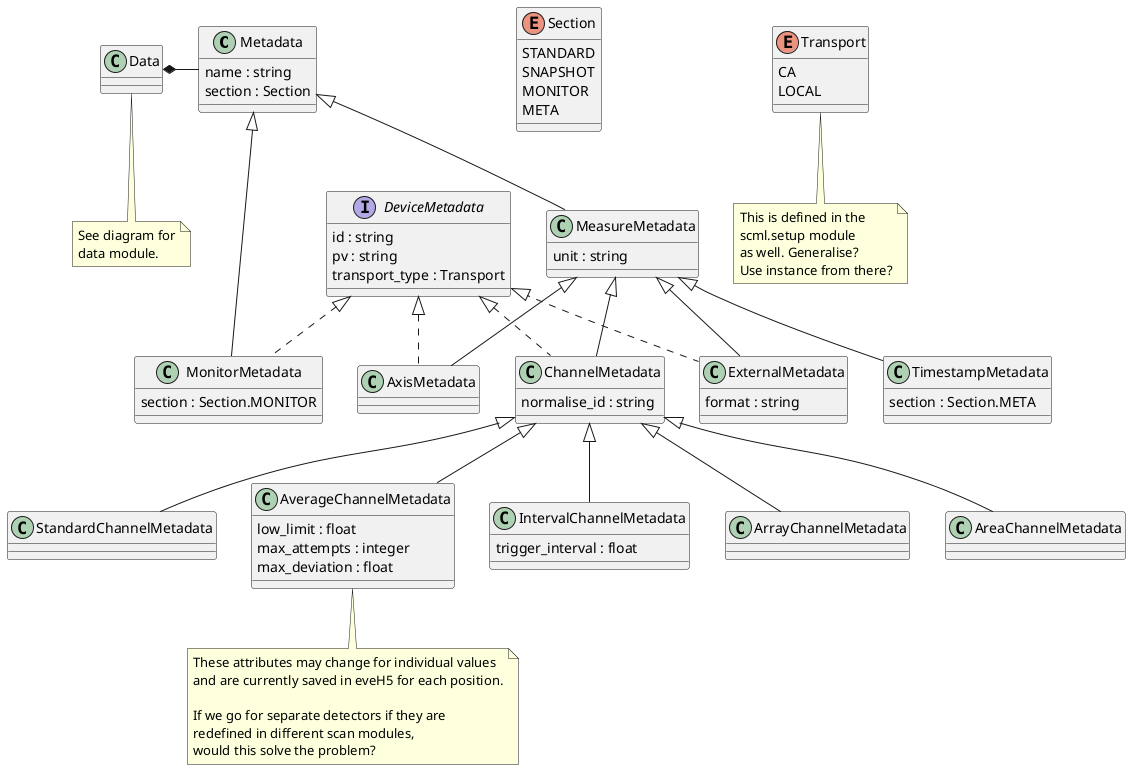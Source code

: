 @startuml

class Metadata {
    name : string
    section : Section
}

class Data {
}
note bottom: See diagram for\ndata module.

enum Section {
    STANDARD
    SNAPSHOT
    MONITOR
    META
}

enum Transport {
    CA
    LOCAL
}
note bottom: This is defined in the\nscml.setup module\nas well. Generalise?\nUse instance from there?

interface DeviceMetadata {
    id : string
    pv : string
    transport_type : Transport
}

class MeasureMetadata extends Metadata {
    unit : string
}

class MonitorMetadata extends Metadata implements DeviceMetadata {
    section : Section.MONITOR
}

class AxisMetadata extends MeasureMetadata implements DeviceMetadata  {
}

class ChannelMetadata extends MeasureMetadata implements DeviceMetadata  {
    normalise_id : string
}

class TimestampMetadata extends MeasureMetadata {
    section : Section.META
}

class ExternalMetadata extends MeasureMetadata implements DeviceMetadata {
    format : string
}

class StandardChannelMetadata extends ChannelMetadata {}

class AverageChannelMetadata extends ChannelMetadata {
    low_limit : float
    max_attempts : integer
    max_deviation : float
}
note bottom
    These attributes may change for individual values
    and are currently saved in eveH5 for each position.

    If we go for separate detectors if they are
    redefined in different scan modules,
    would this solve the problem?
end note

class IntervalChannelMetadata extends ChannelMetadata {
    trigger_interval : float
}

class ArrayChannelMetadata extends ChannelMetadata {
}

class AreaChannelMetadata extends ChannelMetadata {
}

Data *- Metadata

@enduml
